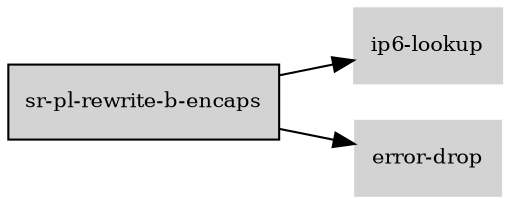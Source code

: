 digraph "sr_pl_rewrite_b_encaps_subgraph" {
  rankdir=LR;
  node [shape=box, style=filled, fontsize=10, color=lightgray, fontcolor=black, fillcolor=lightgray];
  "sr-pl-rewrite-b-encaps" [color=black, fontcolor=black, fillcolor=lightgray];
  edge [fontsize=8];
  "sr-pl-rewrite-b-encaps" -> "ip6-lookup";
  "sr-pl-rewrite-b-encaps" -> "error-drop";
}
